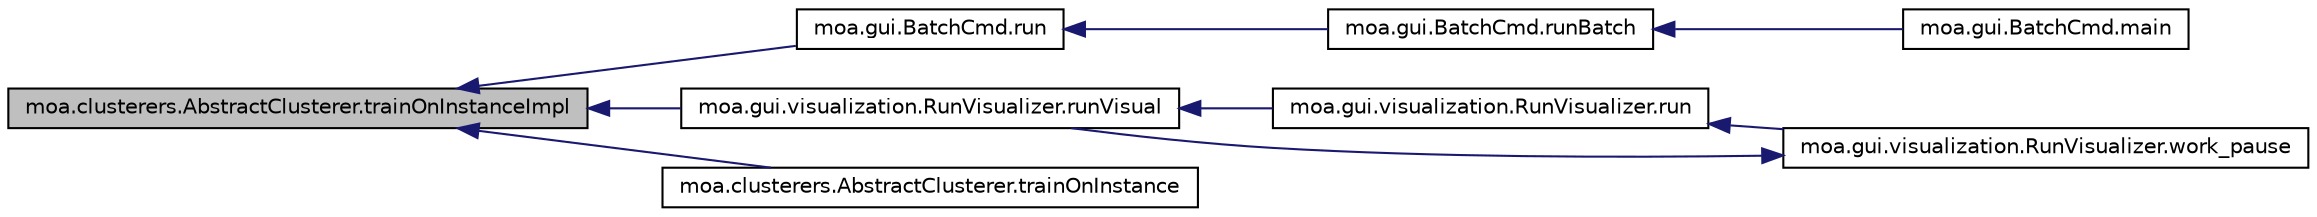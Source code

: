 digraph G
{
  edge [fontname="Helvetica",fontsize="10",labelfontname="Helvetica",labelfontsize="10"];
  node [fontname="Helvetica",fontsize="10",shape=record];
  rankdir=LR;
  Node1 [label="moa.clusterers.AbstractClusterer.trainOnInstanceImpl",height=0.2,width=0.4,color="black", fillcolor="grey75", style="filled" fontcolor="black"];
  Node1 -> Node2 [dir=back,color="midnightblue",fontsize="10",style="solid",fontname="Helvetica"];
  Node2 [label="moa.gui.BatchCmd.run",height=0.2,width=0.4,color="black", fillcolor="white", style="filled",URL="$classmoa_1_1gui_1_1BatchCmd.html#a7db964ebf4d4cf776dda79fe534b12fb"];
  Node2 -> Node3 [dir=back,color="midnightblue",fontsize="10",style="solid",fontname="Helvetica"];
  Node3 [label="moa.gui.BatchCmd.runBatch",height=0.2,width=0.4,color="black", fillcolor="white", style="filled",URL="$classmoa_1_1gui_1_1BatchCmd.html#af9137227d01326b41478389e81c1f8bc"];
  Node3 -> Node4 [dir=back,color="midnightblue",fontsize="10",style="solid",fontname="Helvetica"];
  Node4 [label="moa.gui.BatchCmd.main",height=0.2,width=0.4,color="black", fillcolor="white", style="filled",URL="$classmoa_1_1gui_1_1BatchCmd.html#a4dea1e64cc2bd155a4c71c04890b383f"];
  Node1 -> Node5 [dir=back,color="midnightblue",fontsize="10",style="solid",fontname="Helvetica"];
  Node5 [label="moa.gui.visualization.RunVisualizer.runVisual",height=0.2,width=0.4,color="black", fillcolor="white", style="filled",URL="$classmoa_1_1gui_1_1visualization_1_1RunVisualizer.html#af40a82de4ae8183b09175d6e7f392203"];
  Node5 -> Node6 [dir=back,color="midnightblue",fontsize="10",style="solid",fontname="Helvetica"];
  Node6 [label="moa.gui.visualization.RunVisualizer.run",height=0.2,width=0.4,color="black", fillcolor="white", style="filled",URL="$classmoa_1_1gui_1_1visualization_1_1RunVisualizer.html#a499a0fbd6f3ec8c5625af2dd15072839"];
  Node6 -> Node7 [dir=back,color="midnightblue",fontsize="10",style="solid",fontname="Helvetica"];
  Node7 [label="moa.gui.visualization.RunVisualizer.work_pause",height=0.2,width=0.4,color="black", fillcolor="white", style="filled",URL="$classmoa_1_1gui_1_1visualization_1_1RunVisualizer.html#ac7da17ff513eaf15f3f2fa147160c580"];
  Node7 -> Node5 [dir=back,color="midnightblue",fontsize="10",style="solid",fontname="Helvetica"];
  Node1 -> Node8 [dir=back,color="midnightblue",fontsize="10",style="solid",fontname="Helvetica"];
  Node8 [label="moa.clusterers.AbstractClusterer.trainOnInstance",height=0.2,width=0.4,color="black", fillcolor="white", style="filled",URL="$classmoa_1_1clusterers_1_1AbstractClusterer.html#a245de76992d295d0cb8b84761c4a041b"];
}
